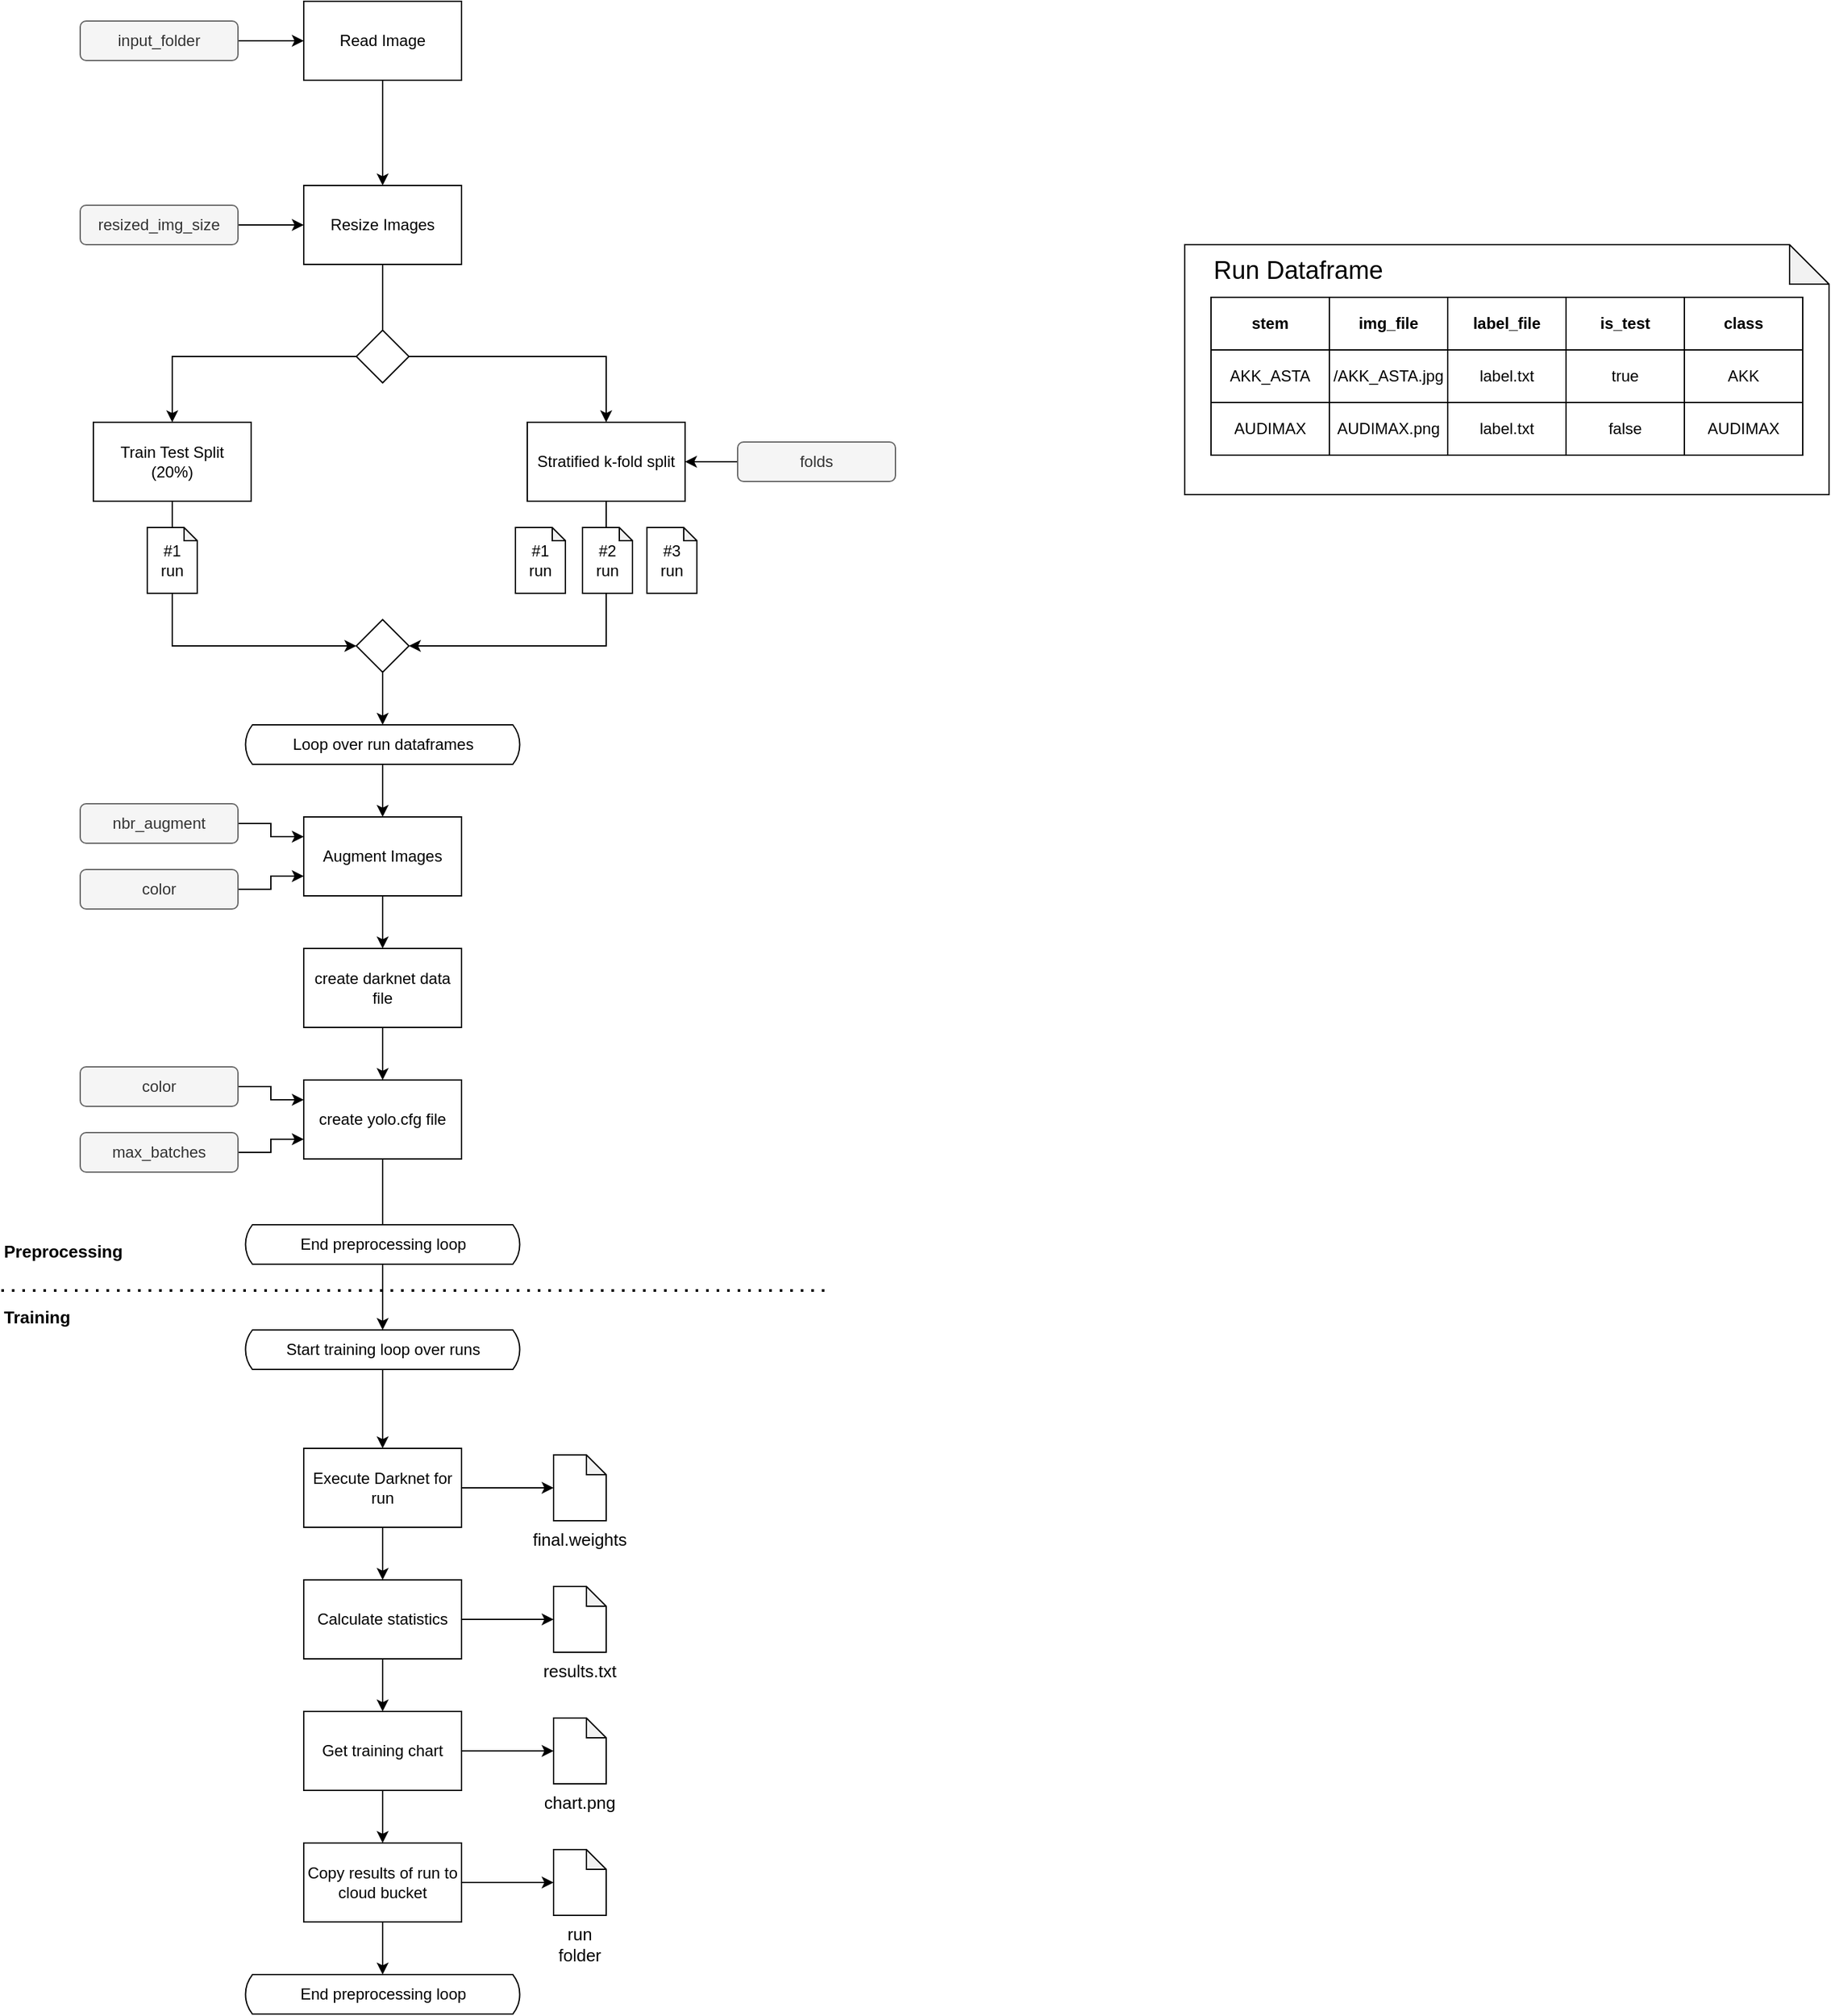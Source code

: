 <mxfile version="14.6.13" type="device"><diagram id="Q3P_Ibyb6Zzye2AK0kn0" name="Page-1"><mxGraphModel dx="1106" dy="997" grid="1" gridSize="10" guides="1" tooltips="1" connect="1" arrows="1" fold="1" page="1" pageScale="1" pageWidth="827" pageHeight="1169" math="0" shadow="0"><root><mxCell id="0"/><mxCell id="1" parent="0"/><mxCell id="EVcCZsqyr5y26KLWtq6m-5" value="" style="edgeStyle=orthogonalEdgeStyle;rounded=0;orthogonalLoop=1;jettySize=auto;html=1;" parent="1" source="EVcCZsqyr5y26KLWtq6m-1" target="EVcCZsqyr5y26KLWtq6m-4" edge="1"><mxGeometry relative="1" as="geometry"/></mxCell><mxCell id="EVcCZsqyr5y26KLWtq6m-1" value="Read Image" style="rounded=0;whiteSpace=wrap;html=1;" parent="1" vertex="1"><mxGeometry x="260" y="80" width="120" height="60" as="geometry"/></mxCell><mxCell id="EVcCZsqyr5y26KLWtq6m-3" style="edgeStyle=orthogonalEdgeStyle;rounded=0;orthogonalLoop=1;jettySize=auto;html=1;exitX=1;exitY=0.5;exitDx=0;exitDy=0;entryX=0;entryY=0.5;entryDx=0;entryDy=0;" parent="1" source="EVcCZsqyr5y26KLWtq6m-2" target="EVcCZsqyr5y26KLWtq6m-1" edge="1"><mxGeometry relative="1" as="geometry"/></mxCell><mxCell id="EVcCZsqyr5y26KLWtq6m-2" value="input_folder" style="rounded=1;whiteSpace=wrap;html=1;fillColor=#f5f5f5;strokeColor=#666666;fontColor=#333333;" parent="1" vertex="1"><mxGeometry x="90" y="95" width="120" height="30" as="geometry"/></mxCell><mxCell id="EVcCZsqyr5y26KLWtq6m-9" style="edgeStyle=orthogonalEdgeStyle;rounded=0;orthogonalLoop=1;jettySize=auto;html=1;exitX=1;exitY=0.5;exitDx=0;exitDy=0;entryX=0.5;entryY=0;entryDx=0;entryDy=0;startArrow=none;" parent="1" source="EVcCZsqyr5y26KLWtq6m-10" target="EVcCZsqyr5y26KLWtq6m-8" edge="1"><mxGeometry relative="1" as="geometry"/></mxCell><mxCell id="EVcCZsqyr5y26KLWtq6m-4" value="Resize Images" style="rounded=0;whiteSpace=wrap;html=1;" parent="1" vertex="1"><mxGeometry x="260" y="220" width="120" height="60" as="geometry"/></mxCell><mxCell id="EVcCZsqyr5y26KLWtq6m-7" style="edgeStyle=orthogonalEdgeStyle;rounded=0;orthogonalLoop=1;jettySize=auto;html=1;exitX=1;exitY=0.5;exitDx=0;exitDy=0;entryX=0;entryY=0.5;entryDx=0;entryDy=0;" parent="1" source="EVcCZsqyr5y26KLWtq6m-6" target="EVcCZsqyr5y26KLWtq6m-4" edge="1"><mxGeometry relative="1" as="geometry"/></mxCell><mxCell id="EVcCZsqyr5y26KLWtq6m-6" value="resized_img_size" style="rounded=1;whiteSpace=wrap;html=1;fillColor=#f5f5f5;strokeColor=#666666;fontColor=#333333;" parent="1" vertex="1"><mxGeometry x="90" y="235" width="120" height="30" as="geometry"/></mxCell><mxCell id="EVcCZsqyr5y26KLWtq6m-18" style="edgeStyle=orthogonalEdgeStyle;rounded=0;orthogonalLoop=1;jettySize=auto;html=1;exitX=0.5;exitY=1;exitDx=0;exitDy=0;entryX=1;entryY=0.5;entryDx=0;entryDy=0;" parent="1" source="EVcCZsqyr5y26KLWtq6m-8" target="EVcCZsqyr5y26KLWtq6m-20" edge="1"><mxGeometry relative="1" as="geometry"><mxPoint x="490" y="650" as="targetPoint"/></mxGeometry></mxCell><mxCell id="EVcCZsqyr5y26KLWtq6m-8" value="Stratified k-fold split" style="rounded=0;whiteSpace=wrap;html=1;" parent="1" vertex="1"><mxGeometry x="430" y="400" width="120" height="60" as="geometry"/></mxCell><mxCell id="EVcCZsqyr5y26KLWtq6m-13" value="" style="edgeStyle=orthogonalEdgeStyle;rounded=0;orthogonalLoop=1;jettySize=auto;html=1;" parent="1" source="EVcCZsqyr5y26KLWtq6m-10" target="EVcCZsqyr5y26KLWtq6m-12" edge="1"><mxGeometry relative="1" as="geometry"/></mxCell><mxCell id="EVcCZsqyr5y26KLWtq6m-10" value="" style="rhombus;whiteSpace=wrap;html=1;" parent="1" vertex="1"><mxGeometry x="300" y="330" width="40" height="40" as="geometry"/></mxCell><mxCell id="EVcCZsqyr5y26KLWtq6m-11" value="" style="edgeStyle=orthogonalEdgeStyle;rounded=0;orthogonalLoop=1;jettySize=auto;html=1;exitX=0.5;exitY=1;exitDx=0;exitDy=0;entryX=0.5;entryY=0;entryDx=0;entryDy=0;endArrow=none;" parent="1" source="EVcCZsqyr5y26KLWtq6m-4" target="EVcCZsqyr5y26KLWtq6m-10" edge="1"><mxGeometry relative="1" as="geometry"><mxPoint x="320" y="280" as="sourcePoint"/><mxPoint x="320" y="360" as="targetPoint"/></mxGeometry></mxCell><mxCell id="EVcCZsqyr5y26KLWtq6m-21" style="edgeStyle=orthogonalEdgeStyle;rounded=0;orthogonalLoop=1;jettySize=auto;html=1;exitX=0.5;exitY=1;exitDx=0;exitDy=0;entryX=0;entryY=0.5;entryDx=0;entryDy=0;" parent="1" source="EVcCZsqyr5y26KLWtq6m-12" target="EVcCZsqyr5y26KLWtq6m-20" edge="1"><mxGeometry relative="1" as="geometry"/></mxCell><mxCell id="EVcCZsqyr5y26KLWtq6m-12" value="Train Test Split&lt;br&gt;(20%)" style="whiteSpace=wrap;html=1;" parent="1" vertex="1"><mxGeometry x="100" y="400" width="120" height="60" as="geometry"/></mxCell><mxCell id="EVcCZsqyr5y26KLWtq6m-14" value="#1&lt;br&gt;run" style="shape=note;whiteSpace=wrap;html=1;backgroundOutline=1;darkOpacity=0.05;size=10;" parent="1" vertex="1"><mxGeometry x="141" y="480" width="38" height="50" as="geometry"/></mxCell><mxCell id="EVcCZsqyr5y26KLWtq6m-15" value="#1&lt;br&gt;run" style="shape=note;whiteSpace=wrap;html=1;backgroundOutline=1;darkOpacity=0.05;size=10;" parent="1" vertex="1"><mxGeometry x="421" y="480" width="38" height="50" as="geometry"/></mxCell><mxCell id="EVcCZsqyr5y26KLWtq6m-16" value="#2&lt;br&gt;run" style="shape=note;whiteSpace=wrap;html=1;backgroundOutline=1;darkOpacity=0.05;size=10;" parent="1" vertex="1"><mxGeometry x="472" y="480" width="38" height="50" as="geometry"/></mxCell><mxCell id="EVcCZsqyr5y26KLWtq6m-17" value="#3&lt;br&gt;run" style="shape=note;whiteSpace=wrap;html=1;backgroundOutline=1;darkOpacity=0.05;size=10;" parent="1" vertex="1"><mxGeometry x="521" y="480" width="38" height="50" as="geometry"/></mxCell><mxCell id="EVcCZsqyr5y26KLWtq6m-23" style="edgeStyle=orthogonalEdgeStyle;rounded=0;orthogonalLoop=1;jettySize=auto;html=1;exitX=0.5;exitY=1;exitDx=0;exitDy=0;entryX=0.5;entryY=0;entryDx=0;entryDy=0;entryPerimeter=0;" parent="1" source="EVcCZsqyr5y26KLWtq6m-20" target="EVcCZsqyr5y26KLWtq6m-22" edge="1"><mxGeometry relative="1" as="geometry"/></mxCell><mxCell id="EVcCZsqyr5y26KLWtq6m-20" value="" style="rhombus;whiteSpace=wrap;html=1;" parent="1" vertex="1"><mxGeometry x="300" y="550" width="40" height="40" as="geometry"/></mxCell><mxCell id="EVcCZsqyr5y26KLWtq6m-26" value="" style="edgeStyle=orthogonalEdgeStyle;rounded=0;orthogonalLoop=1;jettySize=auto;html=1;" parent="1" source="EVcCZsqyr5y26KLWtq6m-22" target="EVcCZsqyr5y26KLWtq6m-25" edge="1"><mxGeometry relative="1" as="geometry"/></mxCell><mxCell id="EVcCZsqyr5y26KLWtq6m-22" value="Loop over run dataframes" style="html=1;dashed=0;whitespace=wrap;shape=mxgraph.dfd.loop" parent="1" vertex="1"><mxGeometry x="215" y="630" width="210" height="30" as="geometry"/></mxCell><mxCell id="EVcCZsqyr5y26KLWtq6m-32" value="" style="edgeStyle=orthogonalEdgeStyle;rounded=0;orthogonalLoop=1;jettySize=auto;html=1;" parent="1" source="EVcCZsqyr5y26KLWtq6m-25" target="EVcCZsqyr5y26KLWtq6m-31" edge="1"><mxGeometry relative="1" as="geometry"/></mxCell><mxCell id="EVcCZsqyr5y26KLWtq6m-25" value="Augment Images" style="whiteSpace=wrap;html=1;dashed=0;" parent="1" vertex="1"><mxGeometry x="260" y="700" width="120" height="60" as="geometry"/></mxCell><mxCell id="EVcCZsqyr5y26KLWtq6m-28" value="" style="edgeStyle=orthogonalEdgeStyle;rounded=0;orthogonalLoop=1;jettySize=auto;html=1;" parent="1" source="EVcCZsqyr5y26KLWtq6m-27" target="EVcCZsqyr5y26KLWtq6m-8" edge="1"><mxGeometry relative="1" as="geometry"/></mxCell><mxCell id="EVcCZsqyr5y26KLWtq6m-27" value="folds" style="rounded=1;whiteSpace=wrap;html=1;fillColor=#f5f5f5;strokeColor=#666666;fontColor=#333333;" parent="1" vertex="1"><mxGeometry x="590" y="415" width="120" height="30" as="geometry"/></mxCell><mxCell id="EVcCZsqyr5y26KLWtq6m-30" value="" style="edgeStyle=orthogonalEdgeStyle;rounded=0;orthogonalLoop=1;jettySize=auto;html=1;entryX=0;entryY=0.25;entryDx=0;entryDy=0;" parent="1" source="EVcCZsqyr5y26KLWtq6m-29" target="EVcCZsqyr5y26KLWtq6m-25" edge="1"><mxGeometry relative="1" as="geometry"/></mxCell><mxCell id="EVcCZsqyr5y26KLWtq6m-29" value="nbr_augment" style="rounded=1;whiteSpace=wrap;html=1;fillColor=#f5f5f5;strokeColor=#666666;fontColor=#333333;" parent="1" vertex="1"><mxGeometry x="90" y="690" width="120" height="30" as="geometry"/></mxCell><mxCell id="EVcCZsqyr5y26KLWtq6m-34" value="" style="edgeStyle=orthogonalEdgeStyle;rounded=0;orthogonalLoop=1;jettySize=auto;html=1;" parent="1" source="EVcCZsqyr5y26KLWtq6m-31" target="EVcCZsqyr5y26KLWtq6m-33" edge="1"><mxGeometry relative="1" as="geometry"/></mxCell><mxCell id="EVcCZsqyr5y26KLWtq6m-31" value="create darknet data file" style="whiteSpace=wrap;html=1;dashed=0;" parent="1" vertex="1"><mxGeometry x="260" y="800" width="120" height="60" as="geometry"/></mxCell><mxCell id="EVcCZsqyr5y26KLWtq6m-33" value="create yolo.cfg file" style="whiteSpace=wrap;html=1;dashed=0;" parent="1" vertex="1"><mxGeometry x="260" y="900" width="120" height="60" as="geometry"/></mxCell><mxCell id="EVcCZsqyr5y26KLWtq6m-36" style="edgeStyle=orthogonalEdgeStyle;rounded=0;orthogonalLoop=1;jettySize=auto;html=1;exitX=1;exitY=0.5;exitDx=0;exitDy=0;entryX=0;entryY=0.75;entryDx=0;entryDy=0;" parent="1" source="EVcCZsqyr5y26KLWtq6m-35" target="EVcCZsqyr5y26KLWtq6m-25" edge="1"><mxGeometry relative="1" as="geometry"/></mxCell><mxCell id="EVcCZsqyr5y26KLWtq6m-35" value="color" style="rounded=1;whiteSpace=wrap;html=1;fillColor=#f5f5f5;strokeColor=#666666;fontColor=#333333;" parent="1" vertex="1"><mxGeometry x="90" y="740" width="120" height="30" as="geometry"/></mxCell><mxCell id="EVcCZsqyr5y26KLWtq6m-38" style="edgeStyle=orthogonalEdgeStyle;rounded=0;orthogonalLoop=1;jettySize=auto;html=1;exitX=1;exitY=0.5;exitDx=0;exitDy=0;entryX=0;entryY=0.25;entryDx=0;entryDy=0;" parent="1" source="EVcCZsqyr5y26KLWtq6m-37" target="EVcCZsqyr5y26KLWtq6m-33" edge="1"><mxGeometry relative="1" as="geometry"/></mxCell><mxCell id="EVcCZsqyr5y26KLWtq6m-37" value="color" style="rounded=1;whiteSpace=wrap;html=1;fillColor=#f5f5f5;strokeColor=#666666;fontColor=#333333;" parent="1" vertex="1"><mxGeometry x="90" y="890" width="120" height="30" as="geometry"/></mxCell><mxCell id="EVcCZsqyr5y26KLWtq6m-40" style="edgeStyle=orthogonalEdgeStyle;rounded=0;orthogonalLoop=1;jettySize=auto;html=1;exitX=1;exitY=0.5;exitDx=0;exitDy=0;entryX=0;entryY=0.75;entryDx=0;entryDy=0;" parent="1" source="EVcCZsqyr5y26KLWtq6m-39" target="EVcCZsqyr5y26KLWtq6m-33" edge="1"><mxGeometry relative="1" as="geometry"/></mxCell><mxCell id="EVcCZsqyr5y26KLWtq6m-39" value="max_batches" style="rounded=1;whiteSpace=wrap;html=1;fillColor=#f5f5f5;strokeColor=#666666;fontColor=#333333;" parent="1" vertex="1"><mxGeometry x="90" y="940" width="120" height="30" as="geometry"/></mxCell><mxCell id="EVcCZsqyr5y26KLWtq6m-101" value="" style="edgeStyle=orthogonalEdgeStyle;rounded=0;orthogonalLoop=1;jettySize=auto;html=1;fontSize=19;" parent="1" source="EVcCZsqyr5y26KLWtq6m-93" target="EVcCZsqyr5y26KLWtq6m-100" edge="1"><mxGeometry relative="1" as="geometry"/></mxCell><mxCell id="EVcCZsqyr5y26KLWtq6m-106" style="edgeStyle=orthogonalEdgeStyle;rounded=0;orthogonalLoop=1;jettySize=auto;html=1;exitX=1;exitY=0.5;exitDx=0;exitDy=0;entryX=0;entryY=0.5;entryDx=0;entryDy=0;entryPerimeter=0;fontSize=13;" parent="1" source="EVcCZsqyr5y26KLWtq6m-93" target="EVcCZsqyr5y26KLWtq6m-105" edge="1"><mxGeometry relative="1" as="geometry"/></mxCell><mxCell id="EVcCZsqyr5y26KLWtq6m-93" value="Execute Darknet for run" style="whiteSpace=wrap;html=1;dashed=0;" parent="1" vertex="1"><mxGeometry x="260" y="1180" width="120" height="60" as="geometry"/></mxCell><mxCell id="EVcCZsqyr5y26KLWtq6m-98" value="" style="edgeStyle=orthogonalEdgeStyle;rounded=0;orthogonalLoop=1;jettySize=auto;html=1;fontSize=19;" parent="1" source="EVcCZsqyr5y26KLWtq6m-95" target="EVcCZsqyr5y26KLWtq6m-97" edge="1"><mxGeometry relative="1" as="geometry"/></mxCell><mxCell id="EVcCZsqyr5y26KLWtq6m-95" value="End preprocessing loop" style="html=1;dashed=0;whitespace=wrap;shape=mxgraph.dfd.loop" parent="1" vertex="1"><mxGeometry x="215" y="1010" width="210" height="30" as="geometry"/></mxCell><mxCell id="EVcCZsqyr5y26KLWtq6m-96" value="" style="edgeStyle=orthogonalEdgeStyle;rounded=0;orthogonalLoop=1;jettySize=auto;html=1;fontSize=19;endArrow=none;" parent="1" source="EVcCZsqyr5y26KLWtq6m-33" target="EVcCZsqyr5y26KLWtq6m-95" edge="1"><mxGeometry relative="1" as="geometry"><mxPoint x="320" y="960" as="sourcePoint"/><mxPoint x="320" y="1040" as="targetPoint"/></mxGeometry></mxCell><mxCell id="EVcCZsqyr5y26KLWtq6m-99" value="" style="edgeStyle=orthogonalEdgeStyle;rounded=0;orthogonalLoop=1;jettySize=auto;html=1;fontSize=19;" parent="1" source="EVcCZsqyr5y26KLWtq6m-97" target="EVcCZsqyr5y26KLWtq6m-93" edge="1"><mxGeometry relative="1" as="geometry"/></mxCell><mxCell id="EVcCZsqyr5y26KLWtq6m-97" value="Start training loop over runs" style="html=1;dashed=0;whitespace=wrap;shape=mxgraph.dfd.loop" parent="1" vertex="1"><mxGeometry x="215" y="1090" width="210" height="30" as="geometry"/></mxCell><mxCell id="EVcCZsqyr5y26KLWtq6m-104" style="edgeStyle=orthogonalEdgeStyle;rounded=0;orthogonalLoop=1;jettySize=auto;html=1;exitX=1;exitY=0.5;exitDx=0;exitDy=0;entryX=0;entryY=0.5;entryDx=0;entryDy=0;entryPerimeter=0;fontSize=13;" parent="1" source="EVcCZsqyr5y26KLWtq6m-100" target="EVcCZsqyr5y26KLWtq6m-103" edge="1"><mxGeometry relative="1" as="geometry"/></mxCell><mxCell id="EVcCZsqyr5y26KLWtq6m-110" value="" style="edgeStyle=orthogonalEdgeStyle;rounded=0;orthogonalLoop=1;jettySize=auto;html=1;fontSize=13;" parent="1" source="EVcCZsqyr5y26KLWtq6m-100" target="EVcCZsqyr5y26KLWtq6m-102" edge="1"><mxGeometry relative="1" as="geometry"/></mxCell><mxCell id="EVcCZsqyr5y26KLWtq6m-100" value="Calculate statistics" style="whiteSpace=wrap;html=1;dashed=0;" parent="1" vertex="1"><mxGeometry x="260" y="1280" width="120" height="60" as="geometry"/></mxCell><mxCell id="EVcCZsqyr5y26KLWtq6m-114" value="" style="edgeStyle=orthogonalEdgeStyle;rounded=0;orthogonalLoop=1;jettySize=auto;html=1;fontSize=13;" parent="1" source="EVcCZsqyr5y26KLWtq6m-102" target="EVcCZsqyr5y26KLWtq6m-111" edge="1"><mxGeometry relative="1" as="geometry"/></mxCell><mxCell id="EVcCZsqyr5y26KLWtq6m-102" value="Get training chart" style="whiteSpace=wrap;html=1;dashed=0;" parent="1" vertex="1"><mxGeometry x="260" y="1380" width="120" height="60" as="geometry"/></mxCell><mxCell id="EVcCZsqyr5y26KLWtq6m-103" value="results.txt" style="shape=note;whiteSpace=wrap;html=1;backgroundOutline=1;darkOpacity=0.05;fontSize=13;align=center;labelPosition=center;verticalLabelPosition=bottom;verticalAlign=top;size=15;" parent="1" vertex="1"><mxGeometry x="450" y="1285" width="40" height="50" as="geometry"/></mxCell><mxCell id="EVcCZsqyr5y26KLWtq6m-105" value="final.weights" style="shape=note;whiteSpace=wrap;html=1;backgroundOutline=1;darkOpacity=0.05;fontSize=13;align=center;labelPosition=center;verticalLabelPosition=bottom;verticalAlign=top;size=15;" parent="1" vertex="1"><mxGeometry x="450" y="1185" width="40" height="50" as="geometry"/></mxCell><mxCell id="EVcCZsqyr5y26KLWtq6m-108" style="edgeStyle=orthogonalEdgeStyle;rounded=0;orthogonalLoop=1;jettySize=auto;html=1;exitX=1;exitY=0.5;exitDx=0;exitDy=0;entryX=0;entryY=0.5;entryDx=0;entryDy=0;entryPerimeter=0;fontSize=13;" parent="1" source="EVcCZsqyr5y26KLWtq6m-102" target="EVcCZsqyr5y26KLWtq6m-109" edge="1"><mxGeometry relative="1" as="geometry"><mxPoint x="380" y="1405" as="sourcePoint"/></mxGeometry></mxCell><mxCell id="EVcCZsqyr5y26KLWtq6m-109" value="chart.png" style="shape=note;whiteSpace=wrap;html=1;backgroundOutline=1;darkOpacity=0.05;fontSize=13;align=center;labelPosition=center;verticalLabelPosition=bottom;verticalAlign=top;size=15;" parent="1" vertex="1"><mxGeometry x="450" y="1385" width="40" height="50" as="geometry"/></mxCell><mxCell id="4zlpOR9-d5YF1xROi4U8-2" value="" style="edgeStyle=orthogonalEdgeStyle;rounded=0;orthogonalLoop=1;jettySize=auto;html=1;" parent="1" source="EVcCZsqyr5y26KLWtq6m-111" target="4zlpOR9-d5YF1xROi4U8-1" edge="1"><mxGeometry relative="1" as="geometry"/></mxCell><mxCell id="EVcCZsqyr5y26KLWtq6m-111" value="Copy results of run to cloud bucket" style="whiteSpace=wrap;html=1;dashed=0;" parent="1" vertex="1"><mxGeometry x="260" y="1480" width="120" height="60" as="geometry"/></mxCell><mxCell id="EVcCZsqyr5y26KLWtq6m-112" style="edgeStyle=orthogonalEdgeStyle;rounded=0;orthogonalLoop=1;jettySize=auto;html=1;exitX=1;exitY=0.5;exitDx=0;exitDy=0;entryX=0;entryY=0.5;entryDx=0;entryDy=0;entryPerimeter=0;fontSize=13;" parent="1" source="EVcCZsqyr5y26KLWtq6m-111" target="EVcCZsqyr5y26KLWtq6m-113" edge="1"><mxGeometry relative="1" as="geometry"><mxPoint x="380" y="1505" as="sourcePoint"/></mxGeometry></mxCell><mxCell id="EVcCZsqyr5y26KLWtq6m-113" value="run folder" style="shape=note;whiteSpace=wrap;html=1;backgroundOutline=1;darkOpacity=0.05;fontSize=13;align=center;labelPosition=center;verticalLabelPosition=bottom;verticalAlign=top;size=15;" parent="1" vertex="1"><mxGeometry x="450" y="1485" width="40" height="50" as="geometry"/></mxCell><mxCell id="EVcCZsqyr5y26KLWtq6m-115" value="" style="endArrow=none;dashed=1;html=1;dashPattern=1 3;strokeWidth=2;fontSize=13;" parent="1" edge="1"><mxGeometry width="50" height="50" relative="1" as="geometry"><mxPoint x="30" y="1060" as="sourcePoint"/><mxPoint x="660" y="1060" as="targetPoint"/></mxGeometry></mxCell><mxCell id="EVcCZsqyr5y26KLWtq6m-116" value="Preprocessing" style="text;html=1;strokeColor=none;fillColor=none;align=left;verticalAlign=middle;whiteSpace=wrap;rounded=0;fontSize=13;fontStyle=1" parent="1" vertex="1"><mxGeometry x="30" y="1020" width="90" height="20" as="geometry"/></mxCell><mxCell id="EVcCZsqyr5y26KLWtq6m-117" value="Training" style="text;html=1;strokeColor=none;fillColor=none;align=left;verticalAlign=middle;whiteSpace=wrap;rounded=0;fontSize=13;fontStyle=1" parent="1" vertex="1"><mxGeometry x="30" y="1070" width="90" height="20" as="geometry"/></mxCell><mxCell id="4zlpOR9-d5YF1xROi4U8-1" value="End preprocessing loop" style="html=1;dashed=0;whitespace=wrap;shape=mxgraph.dfd.loop" parent="1" vertex="1"><mxGeometry x="215" y="1580" width="210" height="30" as="geometry"/></mxCell><mxCell id="yy7FuOyRDTz4IHogTMYo-22" value="" style="shape=note;whiteSpace=wrap;html=1;backgroundOutline=1;darkOpacity=0.05;" parent="1" vertex="1"><mxGeometry x="930" y="265" width="490" height="190" as="geometry"/></mxCell><mxCell id="yy7FuOyRDTz4IHogTMYo-23" value="" style="shape=table;html=1;whiteSpace=wrap;startSize=0;container=1;collapsible=0;childLayout=tableLayout;" parent="1" vertex="1"><mxGeometry x="950" y="305" width="450" height="120" as="geometry"/></mxCell><mxCell id="yy7FuOyRDTz4IHogTMYo-24" value="" style="shape=partialRectangle;html=1;whiteSpace=wrap;collapsible=0;dropTarget=0;pointerEvents=0;fillColor=none;top=0;left=0;bottom=0;right=0;points=[[0,0.5],[1,0.5]];portConstraint=eastwest;" parent="yy7FuOyRDTz4IHogTMYo-23" vertex="1"><mxGeometry width="450" height="40" as="geometry"/></mxCell><mxCell id="yy7FuOyRDTz4IHogTMYo-25" value="&lt;b&gt;stem&lt;/b&gt;" style="shape=partialRectangle;html=1;whiteSpace=wrap;connectable=0;fillColor=none;top=0;left=0;bottom=0;right=0;overflow=hidden;" parent="yy7FuOyRDTz4IHogTMYo-24" vertex="1"><mxGeometry width="90" height="40" as="geometry"/></mxCell><mxCell id="yy7FuOyRDTz4IHogTMYo-26" value="&lt;b&gt;img_file&lt;/b&gt;" style="shape=partialRectangle;html=1;whiteSpace=wrap;connectable=0;fillColor=none;top=0;left=0;bottom=0;right=0;overflow=hidden;" parent="yy7FuOyRDTz4IHogTMYo-24" vertex="1"><mxGeometry x="90" width="90" height="40" as="geometry"/></mxCell><mxCell id="yy7FuOyRDTz4IHogTMYo-27" value="&lt;b&gt;label_file&lt;/b&gt;" style="shape=partialRectangle;html=1;whiteSpace=wrap;connectable=0;fillColor=none;top=0;left=0;bottom=0;right=0;overflow=hidden;" parent="yy7FuOyRDTz4IHogTMYo-24" vertex="1"><mxGeometry x="180" width="90" height="40" as="geometry"/></mxCell><mxCell id="yy7FuOyRDTz4IHogTMYo-28" value="&lt;b&gt;is_test&lt;/b&gt;" style="shape=partialRectangle;html=1;whiteSpace=wrap;connectable=0;fillColor=none;top=0;left=0;bottom=0;right=0;overflow=hidden;" parent="yy7FuOyRDTz4IHogTMYo-24" vertex="1"><mxGeometry x="270" width="90" height="40" as="geometry"/></mxCell><mxCell id="yy7FuOyRDTz4IHogTMYo-29" value="&lt;b&gt;class&lt;/b&gt;" style="shape=partialRectangle;html=1;whiteSpace=wrap;connectable=0;fillColor=none;top=0;left=0;bottom=0;right=0;overflow=hidden;" parent="yy7FuOyRDTz4IHogTMYo-24" vertex="1"><mxGeometry x="360" width="90" height="40" as="geometry"/></mxCell><mxCell id="yy7FuOyRDTz4IHogTMYo-30" value="" style="shape=partialRectangle;html=1;whiteSpace=wrap;collapsible=0;dropTarget=0;pointerEvents=0;fillColor=none;top=0;left=0;bottom=0;right=0;points=[[0,0.5],[1,0.5]];portConstraint=eastwest;" parent="yy7FuOyRDTz4IHogTMYo-23" vertex="1"><mxGeometry y="40" width="450" height="40" as="geometry"/></mxCell><mxCell id="yy7FuOyRDTz4IHogTMYo-31" value="AKK_ASTA" style="shape=partialRectangle;html=1;whiteSpace=wrap;connectable=0;fillColor=none;top=0;left=0;bottom=0;right=0;overflow=hidden;" parent="yy7FuOyRDTz4IHogTMYo-30" vertex="1"><mxGeometry width="90" height="40" as="geometry"/></mxCell><mxCell id="yy7FuOyRDTz4IHogTMYo-32" value="/AKK_ASTA.jpg" style="shape=partialRectangle;html=1;whiteSpace=wrap;connectable=0;fillColor=none;top=0;left=0;bottom=0;right=0;overflow=hidden;" parent="yy7FuOyRDTz4IHogTMYo-30" vertex="1"><mxGeometry x="90" width="90" height="40" as="geometry"/></mxCell><mxCell id="yy7FuOyRDTz4IHogTMYo-33" value="label.txt" style="shape=partialRectangle;html=1;whiteSpace=wrap;connectable=0;fillColor=none;top=0;left=0;bottom=0;right=0;overflow=hidden;" parent="yy7FuOyRDTz4IHogTMYo-30" vertex="1"><mxGeometry x="180" width="90" height="40" as="geometry"/></mxCell><mxCell id="yy7FuOyRDTz4IHogTMYo-34" value="true" style="shape=partialRectangle;html=1;whiteSpace=wrap;connectable=0;fillColor=none;top=0;left=0;bottom=0;right=0;overflow=hidden;" parent="yy7FuOyRDTz4IHogTMYo-30" vertex="1"><mxGeometry x="270" width="90" height="40" as="geometry"/></mxCell><mxCell id="yy7FuOyRDTz4IHogTMYo-35" value="AKK" style="shape=partialRectangle;html=1;whiteSpace=wrap;connectable=0;fillColor=none;top=0;left=0;bottom=0;right=0;overflow=hidden;" parent="yy7FuOyRDTz4IHogTMYo-30" vertex="1"><mxGeometry x="360" width="90" height="40" as="geometry"/></mxCell><mxCell id="yy7FuOyRDTz4IHogTMYo-36" value="" style="shape=partialRectangle;html=1;whiteSpace=wrap;collapsible=0;dropTarget=0;pointerEvents=0;fillColor=none;top=0;left=0;bottom=0;right=0;points=[[0,0.5],[1,0.5]];portConstraint=eastwest;" parent="yy7FuOyRDTz4IHogTMYo-23" vertex="1"><mxGeometry y="80" width="450" height="40" as="geometry"/></mxCell><mxCell id="yy7FuOyRDTz4IHogTMYo-37" value="AUDIMAX" style="shape=partialRectangle;html=1;whiteSpace=wrap;connectable=0;fillColor=none;top=0;left=0;bottom=0;right=0;overflow=hidden;" parent="yy7FuOyRDTz4IHogTMYo-36" vertex="1"><mxGeometry width="90" height="40" as="geometry"/></mxCell><mxCell id="yy7FuOyRDTz4IHogTMYo-38" value="AUDIMAX.png" style="shape=partialRectangle;html=1;whiteSpace=wrap;connectable=0;fillColor=none;top=0;left=0;bottom=0;right=0;overflow=hidden;" parent="yy7FuOyRDTz4IHogTMYo-36" vertex="1"><mxGeometry x="90" width="90" height="40" as="geometry"/></mxCell><mxCell id="yy7FuOyRDTz4IHogTMYo-39" value="label.txt" style="shape=partialRectangle;html=1;whiteSpace=wrap;connectable=0;fillColor=none;top=0;left=0;bottom=0;right=0;overflow=hidden;" parent="yy7FuOyRDTz4IHogTMYo-36" vertex="1"><mxGeometry x="180" width="90" height="40" as="geometry"/></mxCell><mxCell id="yy7FuOyRDTz4IHogTMYo-40" value="false" style="shape=partialRectangle;html=1;whiteSpace=wrap;connectable=0;fillColor=none;top=0;left=0;bottom=0;right=0;overflow=hidden;" parent="yy7FuOyRDTz4IHogTMYo-36" vertex="1"><mxGeometry x="270" width="90" height="40" as="geometry"/></mxCell><mxCell id="yy7FuOyRDTz4IHogTMYo-41" value="AUDIMAX" style="shape=partialRectangle;html=1;whiteSpace=wrap;connectable=0;fillColor=none;top=0;left=0;bottom=0;right=0;overflow=hidden;" parent="yy7FuOyRDTz4IHogTMYo-36" vertex="1"><mxGeometry x="360" width="90" height="40" as="geometry"/></mxCell><mxCell id="yy7FuOyRDTz4IHogTMYo-42" value="Run Dataframe" style="text;html=1;strokeColor=none;fillColor=none;align=left;verticalAlign=middle;whiteSpace=wrap;rounded=0;fontSize=19;" parent="1" vertex="1"><mxGeometry x="950" y="275" width="200" height="20" as="geometry"/></mxCell></root></mxGraphModel></diagram></mxfile>